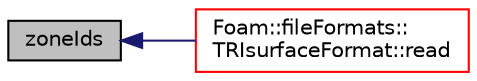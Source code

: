 digraph "zoneIds"
{
  bgcolor="transparent";
  edge [fontname="Helvetica",fontsize="10",labelfontname="Helvetica",labelfontsize="10"];
  node [fontname="Helvetica",fontsize="10",shape=record];
  rankdir="LR";
  Node112 [label="zoneIds",height=0.2,width=0.4,color="black", fillcolor="grey75", style="filled", fontcolor="black"];
  Node112 -> Node113 [dir="back",color="midnightblue",fontsize="10",style="solid",fontname="Helvetica"];
  Node113 [label="Foam::fileFormats::\lTRIsurfaceFormat::read",height=0.2,width=0.4,color="red",URL="$a30917.html#a464ebd67acbdff0014d4dae69e3ec4be",tooltip="Read from file. "];
}
